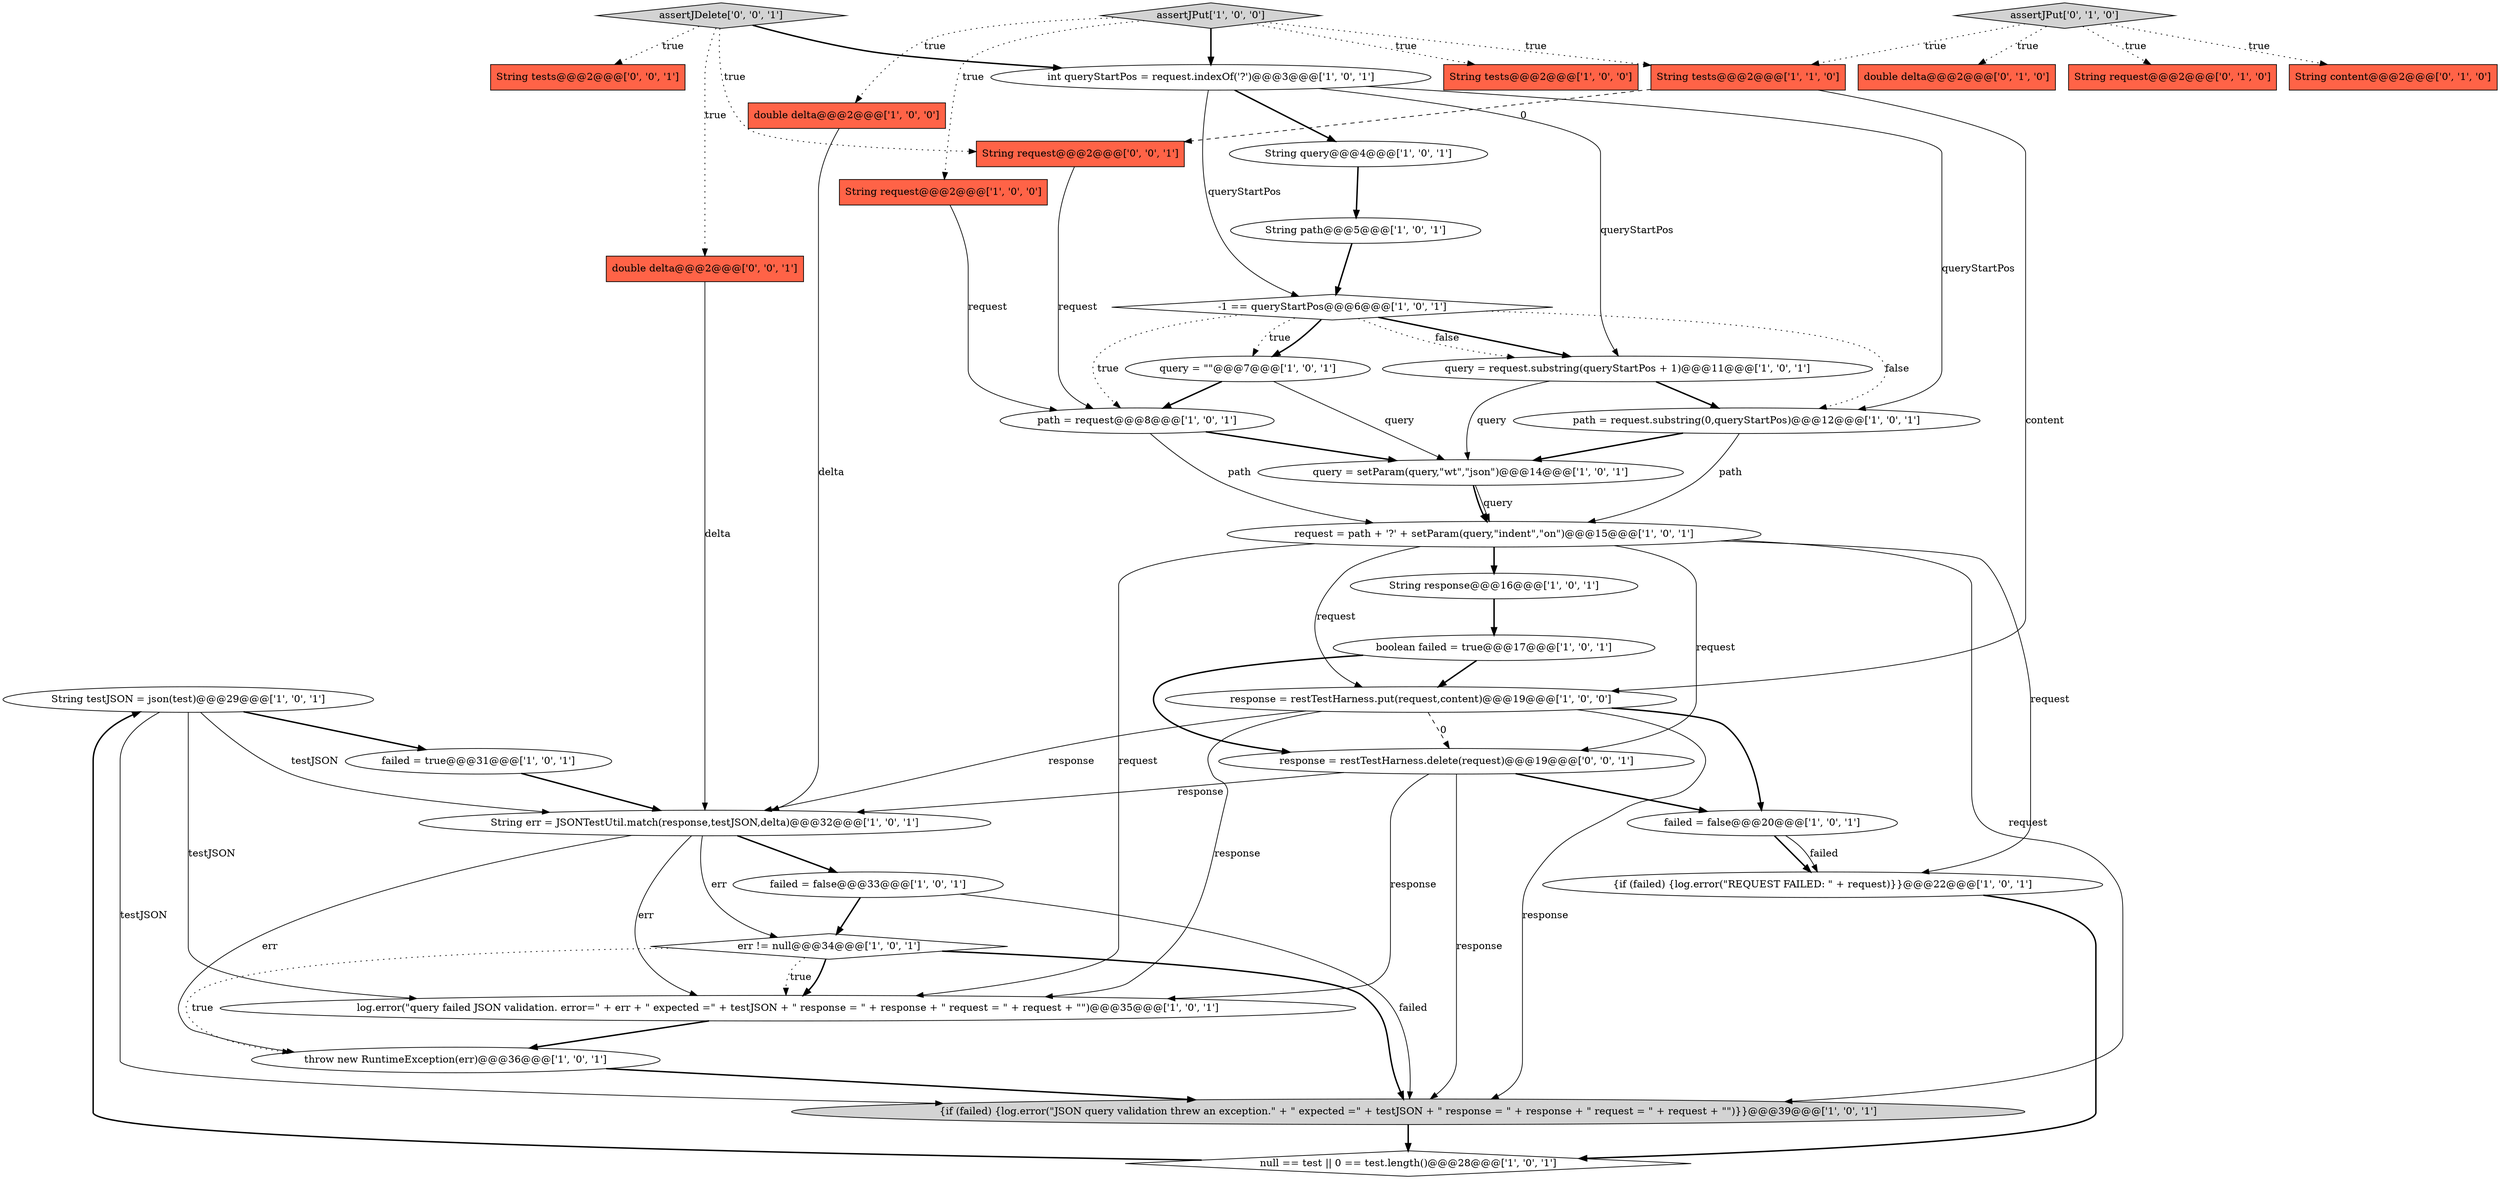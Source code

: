 digraph {
25 [style = filled, label = "String testJSON = json(test)@@@29@@@['1', '0', '1']", fillcolor = white, shape = ellipse image = "AAA0AAABBB1BBB"];
0 [style = filled, label = "{if (failed) {log.error(\"JSON query validation threw an exception.\" + \" expected =\" + testJSON + \" response = \" + response + \" request = \" + request + \"\")}}@@@39@@@['1', '0', '1']", fillcolor = lightgray, shape = ellipse image = "AAA0AAABBB1BBB"];
18 [style = filled, label = "double delta@@@2@@@['1', '0', '0']", fillcolor = tomato, shape = box image = "AAA0AAABBB1BBB"];
30 [style = filled, label = "double delta@@@2@@@['0', '1', '0']", fillcolor = tomato, shape = box image = "AAA0AAABBB2BBB"];
37 [style = filled, label = "String request@@@2@@@['0', '0', '1']", fillcolor = tomato, shape = box image = "AAA0AAABBB3BBB"];
32 [style = filled, label = "assertJPut['0', '1', '0']", fillcolor = lightgray, shape = diamond image = "AAA0AAABBB2BBB"];
1 [style = filled, label = "String request@@@2@@@['1', '0', '0']", fillcolor = tomato, shape = box image = "AAA0AAABBB1BBB"];
29 [style = filled, label = "String request@@@2@@@['0', '1', '0']", fillcolor = tomato, shape = box image = "AAA0AAABBB2BBB"];
34 [style = filled, label = "double delta@@@2@@@['0', '0', '1']", fillcolor = tomato, shape = box image = "AAA0AAABBB3BBB"];
19 [style = filled, label = "path = request.substring(0,queryStartPos)@@@12@@@['1', '0', '1']", fillcolor = white, shape = ellipse image = "AAA0AAABBB1BBB"];
36 [style = filled, label = "assertJDelete['0', '0', '1']", fillcolor = lightgray, shape = diamond image = "AAA0AAABBB3BBB"];
13 [style = filled, label = "failed = false@@@20@@@['1', '0', '1']", fillcolor = white, shape = ellipse image = "AAA0AAABBB1BBB"];
14 [style = filled, label = "failed = true@@@31@@@['1', '0', '1']", fillcolor = white, shape = ellipse image = "AAA0AAABBB1BBB"];
24 [style = filled, label = "log.error(\"query failed JSON validation. error=\" + err + \" expected =\" + testJSON + \" response = \" + response + \" request = \" + request + \"\")@@@35@@@['1', '0', '1']", fillcolor = white, shape = ellipse image = "AAA0AAABBB1BBB"];
26 [style = filled, label = "String tests@@@2@@@['1', '1', '0']", fillcolor = tomato, shape = box image = "AAA0AAABBB1BBB"];
8 [style = filled, label = "String tests@@@2@@@['1', '0', '0']", fillcolor = tomato, shape = box image = "AAA0AAABBB1BBB"];
6 [style = filled, label = "String path@@@5@@@['1', '0', '1']", fillcolor = white, shape = ellipse image = "AAA0AAABBB1BBB"];
7 [style = filled, label = "boolean failed = true@@@17@@@['1', '0', '1']", fillcolor = white, shape = ellipse image = "AAA0AAABBB1BBB"];
2 [style = filled, label = "query = \"\"@@@7@@@['1', '0', '1']", fillcolor = white, shape = ellipse image = "AAA0AAABBB1BBB"];
27 [style = filled, label = "request = path + '?' + setParam(query,\"indent\",\"on\")@@@15@@@['1', '0', '1']", fillcolor = white, shape = ellipse image = "AAA0AAABBB1BBB"];
9 [style = filled, label = "response = restTestHarness.put(request,content)@@@19@@@['1', '0', '0']", fillcolor = white, shape = ellipse image = "AAA0AAABBB1BBB"];
10 [style = filled, label = "{if (failed) {log.error(\"REQUEST FAILED: \" + request)}}@@@22@@@['1', '0', '1']", fillcolor = white, shape = ellipse image = "AAA0AAABBB1BBB"];
22 [style = filled, label = "String query@@@4@@@['1', '0', '1']", fillcolor = white, shape = ellipse image = "AAA0AAABBB1BBB"];
21 [style = filled, label = "String err = JSONTestUtil.match(response,testJSON,delta)@@@32@@@['1', '0', '1']", fillcolor = white, shape = ellipse image = "AAA0AAABBB1BBB"];
12 [style = filled, label = "null == test || 0 == test.length()@@@28@@@['1', '0', '1']", fillcolor = white, shape = diamond image = "AAA0AAABBB1BBB"];
23 [style = filled, label = "throw new RuntimeException(err)@@@36@@@['1', '0', '1']", fillcolor = white, shape = ellipse image = "AAA0AAABBB1BBB"];
33 [style = filled, label = "String tests@@@2@@@['0', '0', '1']", fillcolor = tomato, shape = box image = "AAA0AAABBB3BBB"];
35 [style = filled, label = "response = restTestHarness.delete(request)@@@19@@@['0', '0', '1']", fillcolor = white, shape = ellipse image = "AAA0AAABBB3BBB"];
31 [style = filled, label = "String content@@@2@@@['0', '1', '0']", fillcolor = tomato, shape = box image = "AAA0AAABBB2BBB"];
15 [style = filled, label = "assertJPut['1', '0', '0']", fillcolor = lightgray, shape = diamond image = "AAA0AAABBB1BBB"];
4 [style = filled, label = "String response@@@16@@@['1', '0', '1']", fillcolor = white, shape = ellipse image = "AAA0AAABBB1BBB"];
11 [style = filled, label = "failed = false@@@33@@@['1', '0', '1']", fillcolor = white, shape = ellipse image = "AAA0AAABBB1BBB"];
16 [style = filled, label = "int queryStartPos = request.indexOf('?')@@@3@@@['1', '0', '1']", fillcolor = white, shape = ellipse image = "AAA0AAABBB1BBB"];
3 [style = filled, label = "query = setParam(query,\"wt\",\"json\")@@@14@@@['1', '0', '1']", fillcolor = white, shape = ellipse image = "AAA0AAABBB1BBB"];
5 [style = filled, label = "path = request@@@8@@@['1', '0', '1']", fillcolor = white, shape = ellipse image = "AAA0AAABBB1BBB"];
17 [style = filled, label = "err != null@@@34@@@['1', '0', '1']", fillcolor = white, shape = diamond image = "AAA0AAABBB1BBB"];
20 [style = filled, label = "-1 == queryStartPos@@@6@@@['1', '0', '1']", fillcolor = white, shape = diamond image = "AAA0AAABBB1BBB"];
28 [style = filled, label = "query = request.substring(queryStartPos + 1)@@@11@@@['1', '0', '1']", fillcolor = white, shape = ellipse image = "AAA0AAABBB1BBB"];
5->3 [style = bold, label=""];
13->10 [style = bold, label=""];
28->3 [style = solid, label="query"];
2->5 [style = bold, label=""];
11->0 [style = solid, label="failed"];
37->5 [style = solid, label="request"];
27->9 [style = solid, label="request"];
26->9 [style = solid, label="content"];
13->10 [style = solid, label="failed"];
21->24 [style = solid, label="err"];
0->12 [style = bold, label=""];
15->18 [style = dotted, label="true"];
20->28 [style = bold, label=""];
27->0 [style = solid, label="request"];
7->35 [style = bold, label=""];
27->35 [style = solid, label="request"];
35->24 [style = solid, label="response"];
35->0 [style = solid, label="response"];
25->14 [style = bold, label=""];
27->10 [style = solid, label="request"];
9->24 [style = solid, label="response"];
16->28 [style = solid, label="queryStartPos"];
25->0 [style = solid, label="testJSON"];
16->19 [style = solid, label="queryStartPos"];
16->22 [style = bold, label=""];
23->0 [style = bold, label=""];
15->16 [style = bold, label=""];
19->27 [style = solid, label="path"];
36->37 [style = dotted, label="true"];
1->5 [style = solid, label="request"];
4->7 [style = bold, label=""];
3->27 [style = solid, label="query"];
17->23 [style = dotted, label="true"];
35->21 [style = solid, label="response"];
3->27 [style = bold, label=""];
20->2 [style = bold, label=""];
9->35 [style = dashed, label="0"];
16->20 [style = solid, label="queryStartPos"];
6->20 [style = bold, label=""];
7->9 [style = bold, label=""];
20->5 [style = dotted, label="true"];
32->31 [style = dotted, label="true"];
27->4 [style = bold, label=""];
9->21 [style = solid, label="response"];
17->24 [style = bold, label=""];
17->0 [style = bold, label=""];
15->8 [style = dotted, label="true"];
2->3 [style = solid, label="query"];
5->27 [style = solid, label="path"];
21->11 [style = bold, label=""];
25->24 [style = solid, label="testJSON"];
10->12 [style = bold, label=""];
12->25 [style = bold, label=""];
15->1 [style = dotted, label="true"];
32->30 [style = dotted, label="true"];
26->37 [style = dashed, label="0"];
28->19 [style = bold, label=""];
36->16 [style = bold, label=""];
9->0 [style = solid, label="response"];
22->6 [style = bold, label=""];
21->23 [style = solid, label="err"];
11->17 [style = bold, label=""];
20->2 [style = dotted, label="true"];
20->28 [style = dotted, label="false"];
32->29 [style = dotted, label="true"];
32->26 [style = dotted, label="true"];
20->19 [style = dotted, label="false"];
25->21 [style = solid, label="testJSON"];
21->17 [style = solid, label="err"];
35->13 [style = bold, label=""];
36->34 [style = dotted, label="true"];
19->3 [style = bold, label=""];
14->21 [style = bold, label=""];
18->21 [style = solid, label="delta"];
17->24 [style = dotted, label="true"];
34->21 [style = solid, label="delta"];
15->26 [style = dotted, label="true"];
27->24 [style = solid, label="request"];
9->13 [style = bold, label=""];
24->23 [style = bold, label=""];
36->33 [style = dotted, label="true"];
}
